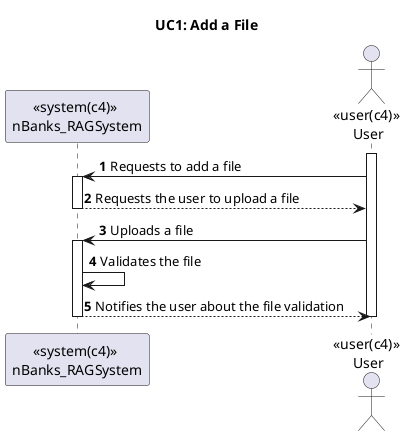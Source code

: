 @startuml

title UC1: Add a File


autonumber

participant "<<system(c4)>> \nnBanks_RAGSystem" as sys
actor "<<user(c4)>> \nUser" as user

activate user
user -> sys : Requests to add a file
activate sys
sys --> user: Requests the user to upload a file
deactivate sys
user -> sys : Uploads a file
activate sys
sys -> sys : Validates the file
sys --> user: Notifies the user about the file validation
deactivate sys
deactivate user

@enduml
